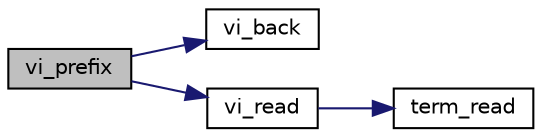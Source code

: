 digraph "vi_prefix"
{
 // INTERACTIVE_SVG=YES
 // LATEX_PDF_SIZE
  edge [fontname="Helvetica",fontsize="10",labelfontname="Helvetica",labelfontsize="10"];
  node [fontname="Helvetica",fontsize="10",shape=record];
  rankdir="LR";
  Node1 [label="vi_prefix",height=0.2,width=0.4,color="black", fillcolor="grey75", style="filled", fontcolor="black",tooltip=" "];
  Node1 -> Node2 [color="midnightblue",fontsize="10",style="solid",fontname="Helvetica"];
  Node2 [label="vi_back",height=0.2,width=0.4,color="black", fillcolor="white", style="filled",URL="$vi_8c.html#a030064769b5856a5d3dd0250376877c3",tooltip=" "];
  Node1 -> Node3 [color="midnightblue",fontsize="10",style="solid",fontname="Helvetica"];
  Node3 [label="vi_read",height=0.2,width=0.4,color="black", fillcolor="white", style="filled",URL="$vi_8c.html#a85845915d01f90641f8bba816758c1e2",tooltip=" "];
  Node3 -> Node4 [color="midnightblue",fontsize="10",style="solid",fontname="Helvetica"];
  Node4 [label="term_read",height=0.2,width=0.4,color="black", fillcolor="white", style="filled",URL="$term_8c.html#ab37222c9b84980b0492b34d0a4e32f12",tooltip=" "];
}
